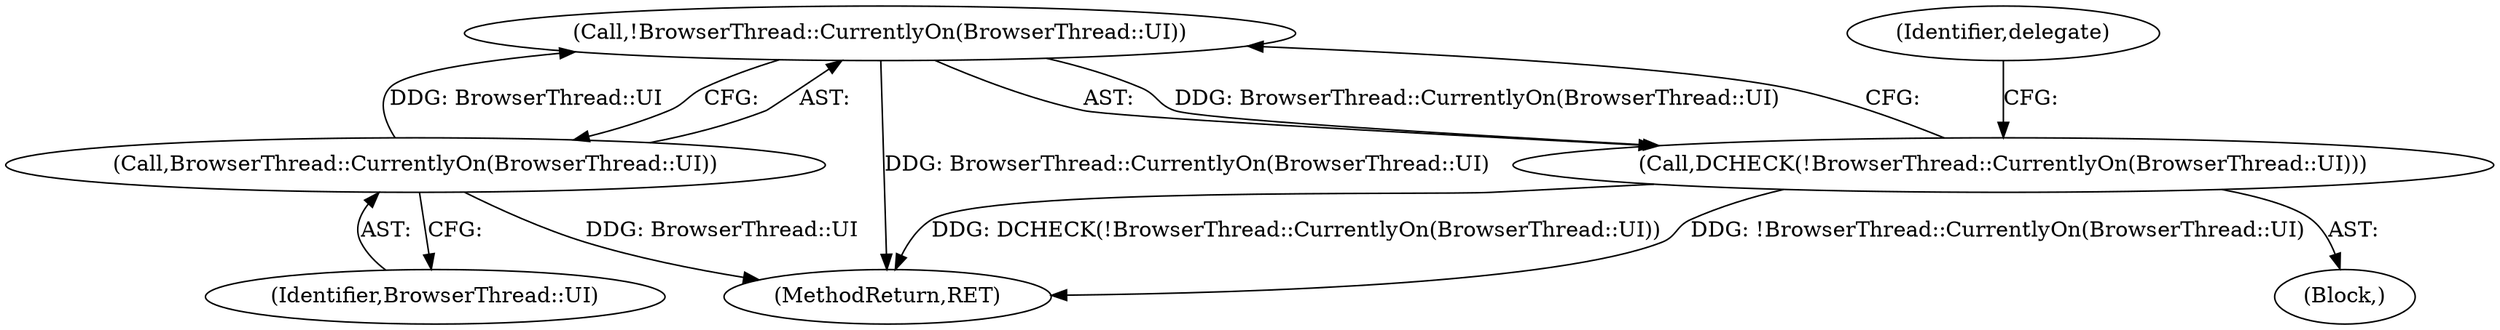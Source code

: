 digraph "0_Chrome_5385c44d9634d00b1cec2abf0fe7290d4205c7b0_6@API" {
"1000109" [label="(Call,!BrowserThread::CurrentlyOn(BrowserThread::UI))"];
"1000110" [label="(Call,BrowserThread::CurrentlyOn(BrowserThread::UI))"];
"1000108" [label="(Call,DCHECK(!BrowserThread::CurrentlyOn(BrowserThread::UI)))"];
"1000113" [label="(Identifier,delegate)"];
"1000109" [label="(Call,!BrowserThread::CurrentlyOn(BrowserThread::UI))"];
"1000115" [label="(MethodReturn,RET)"];
"1000107" [label="(Block,)"];
"1000111" [label="(Identifier,BrowserThread::UI)"];
"1000110" [label="(Call,BrowserThread::CurrentlyOn(BrowserThread::UI))"];
"1000108" [label="(Call,DCHECK(!BrowserThread::CurrentlyOn(BrowserThread::UI)))"];
"1000109" -> "1000108"  [label="AST: "];
"1000109" -> "1000110"  [label="CFG: "];
"1000110" -> "1000109"  [label="AST: "];
"1000108" -> "1000109"  [label="CFG: "];
"1000109" -> "1000115"  [label="DDG: BrowserThread::CurrentlyOn(BrowserThread::UI)"];
"1000109" -> "1000108"  [label="DDG: BrowserThread::CurrentlyOn(BrowserThread::UI)"];
"1000110" -> "1000109"  [label="DDG: BrowserThread::UI"];
"1000110" -> "1000111"  [label="CFG: "];
"1000111" -> "1000110"  [label="AST: "];
"1000110" -> "1000115"  [label="DDG: BrowserThread::UI"];
"1000108" -> "1000107"  [label="AST: "];
"1000113" -> "1000108"  [label="CFG: "];
"1000108" -> "1000115"  [label="DDG: DCHECK(!BrowserThread::CurrentlyOn(BrowserThread::UI))"];
"1000108" -> "1000115"  [label="DDG: !BrowserThread::CurrentlyOn(BrowserThread::UI)"];
}
